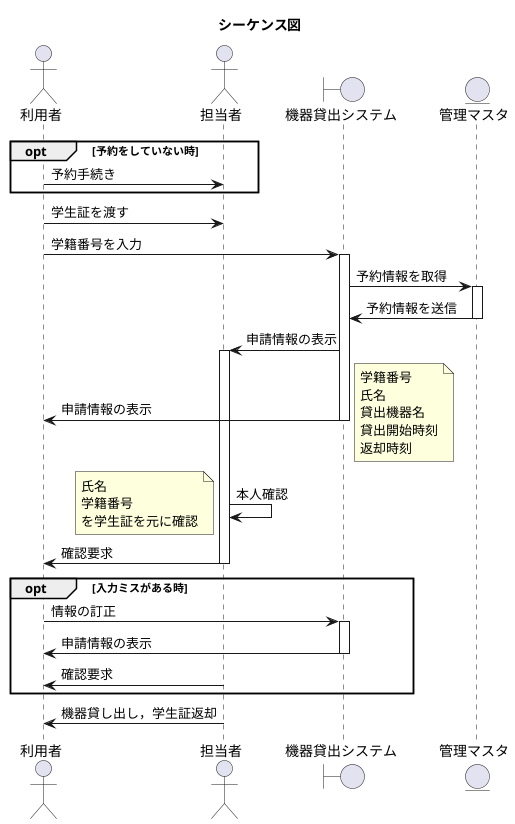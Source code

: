 @startuml

title シーケンス図
/' define participants '/
actor 利用者
actor 担当者
boundary 機器貸出システム
entity 管理マスタ

/' messages '/
opt 予約をしていない時
  利用者 -> 担当者: 予約手続き
end

利用者 -> 担当者: 学生証を渡す

利用者 -> 機器貸出システム: 学籍番号を入力


activate 機器貸出システム
機器貸出システム -> 管理マスタ: 予約情報を取得　
activate 管理マスタ
管理マスタ -> 機器貸出システム: 予約情報を送信
deactivate 管理マスタ
機器貸出システム -> 担当者: 申請情報の表示
activate 担当者
機器貸出システム -> 利用者: 申請情報の表示

note right
  学籍番号
  氏名
  貸出機器名
  貸出開始時刻
  返却時刻
end note

deactivate 機器貸出システム


担当者 -> 担当者: 本人確認
note left
  氏名
  学籍番号
  を学生証を元に確認
end note
担当者 -> 利用者: 確認要求
deactivate 担当者

opt 入力ミスがある時
  利用者 -> 機器貸出システム: 情報の訂正
  activate 機器貸出システム
  機器貸出システム -> 利用者: 申請情報の表示
  deactivate 機器貸出システム
  担当者 -> 利用者: 確認要求
end
担当者 -> 利用者: 機器貸し出し，学生証返却

@enduml
